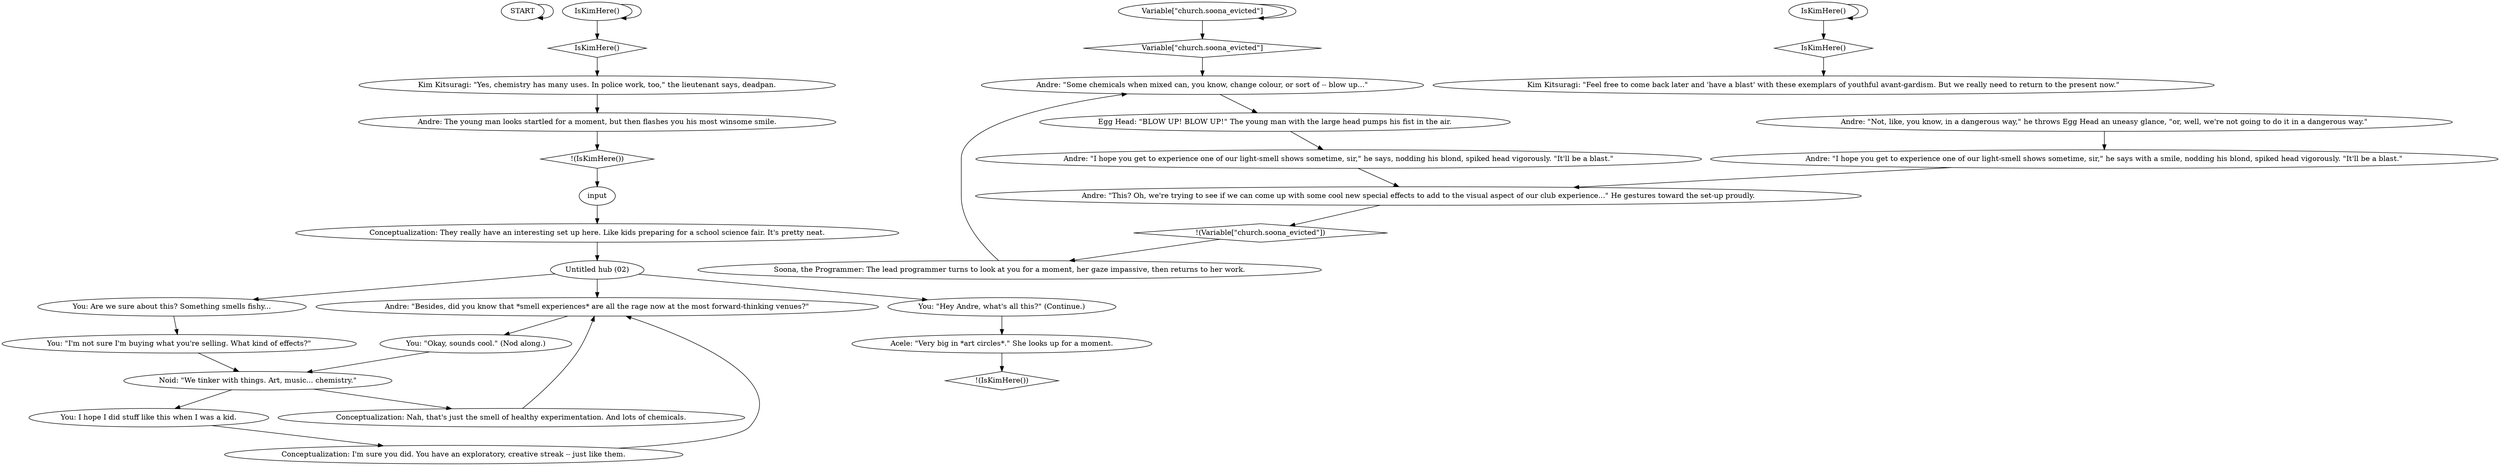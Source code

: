 # CHURCH ORB / drug lab realization
# What's happening here?
# ==================================================
digraph G {
	  0 [label="START"];
	  1 [label="input"];
	  2 [label="Variable[\"church.soona_evicted\"]"];
	  3 [label="Variable[\"church.soona_evicted\"]", shape=diamond];
	  4 [label="!(Variable[\"church.soona_evicted\"])", shape=diamond];
	  5 [label="Noid: \"We tinker with things. Art, music... chemistry.\""];
	  6 [label="Andre: \"Some chemicals when mixed can, you know, change colour, or sort of -- blow up...\""];
	  7 [label="Andre: \"I hope you get to experience one of our light-smell shows sometime, sir,\" he says with a smile, nodding his blond, spiked head vigorously. \"It'll be a blast.\""];
	  8 [label="Andre: \"Besides, did you know that *smell experiences* are all the rage now at the most forward-thinking venues?\""];
	  9 [label="You: \"Hey Andre, what's all this?\" (Continue.)"];
	  10 [label="You: I hope I did stuff like this when I was a kid."];
	  11 [label="You: \"I'm not sure I'm buying what you're selling. What kind of effects?\""];
	  12 [label="Conceptualization: Nah, that's just the smell of healthy experimentation. And lots of chemicals."];
	  13 [label="You: \"Okay, sounds cool.\" (Nod along.)"];
	  14 [label="Acele: \"Very big in *art circles*.\" She looks up for a moment."];
	  15 [label="Andre: \"This? Oh, we're trying to see if we can come up with some cool new special effects to add to the visual aspect of our club experience...\" He gestures toward the set-up proudly."];
	  16 [label="IsKimHere()"];
	  17 [label="IsKimHere()", shape=diamond];
	  18 [label="!(IsKimHere())", shape=diamond];
	  19 [label="IsKimHere()"];
	  20 [label="IsKimHere()", shape=diamond];
	  21 [label="!(IsKimHere())", shape=diamond];
	  22 [label="Andre: \"I hope you get to experience one of our light-smell shows sometime, sir,\" he says, nodding his blond, spiked head vigorously. \"It'll be a blast.\""];
	  23 [label="Andre: \"Not, like, you know, in a dangerous way,\" he throws Egg Head an uneasy glance, \"or, well, we're not going to do it in a dangerous way.\""];
	  24 [label="Conceptualization: They really have an interesting set up here. Like kids preparing for a school science fair. It's pretty neat."];
	  25 [label="Untitled hub (02)"];
	  26 [label="Egg Head: \"BLOW UP! BLOW UP!\" The young man with the large head pumps his fist in the air."];
	  27 [label="Kim Kitsuragi: \"Yes, chemistry has many uses. In police work, too,\" the lieutenant says, deadpan."];
	  28 [label="Soona, the Programmer: The lead programmer turns to look at you for a moment, her gaze impassive, then returns to her work."];
	  29 [label="Kim Kitsuragi: \"Feel free to come back later and 'have a blast' with these exemplars of youthful avant-gardism. But we really need to return to the present now.\""];
	  30 [label="Conceptualization: I'm sure you did. You have an exploratory, creative streak -- just like them."];
	  31 [label="You: Are we sure about this? Something smells fishy..."];
	  32 [label="Andre: The young man looks startled for a moment, but then flashes you his most winsome smile."];
	  0 -> 0
	  1 -> 24
	  2 -> 2
	  2 -> 3
	  3 -> 6
	  4 -> 28
	  5 -> 10
	  5 -> 12
	  6 -> 26
	  7 -> 15
	  8 -> 13
	  9 -> 14
	  10 -> 30
	  11 -> 5
	  12 -> 8
	  13 -> 5
	  14 -> 18
	  15 -> 4
	  16 -> 16
	  16 -> 17
	  17 -> 29
	  19 -> 19
	  19 -> 20
	  20 -> 27
	  21 -> 1
	  22 -> 15
	  23 -> 7
	  24 -> 25
	  25 -> 8
	  25 -> 9
	  25 -> 31
	  26 -> 22
	  27 -> 32
	  28 -> 6
	  30 -> 8
	  31 -> 11
	  32 -> 21
}

